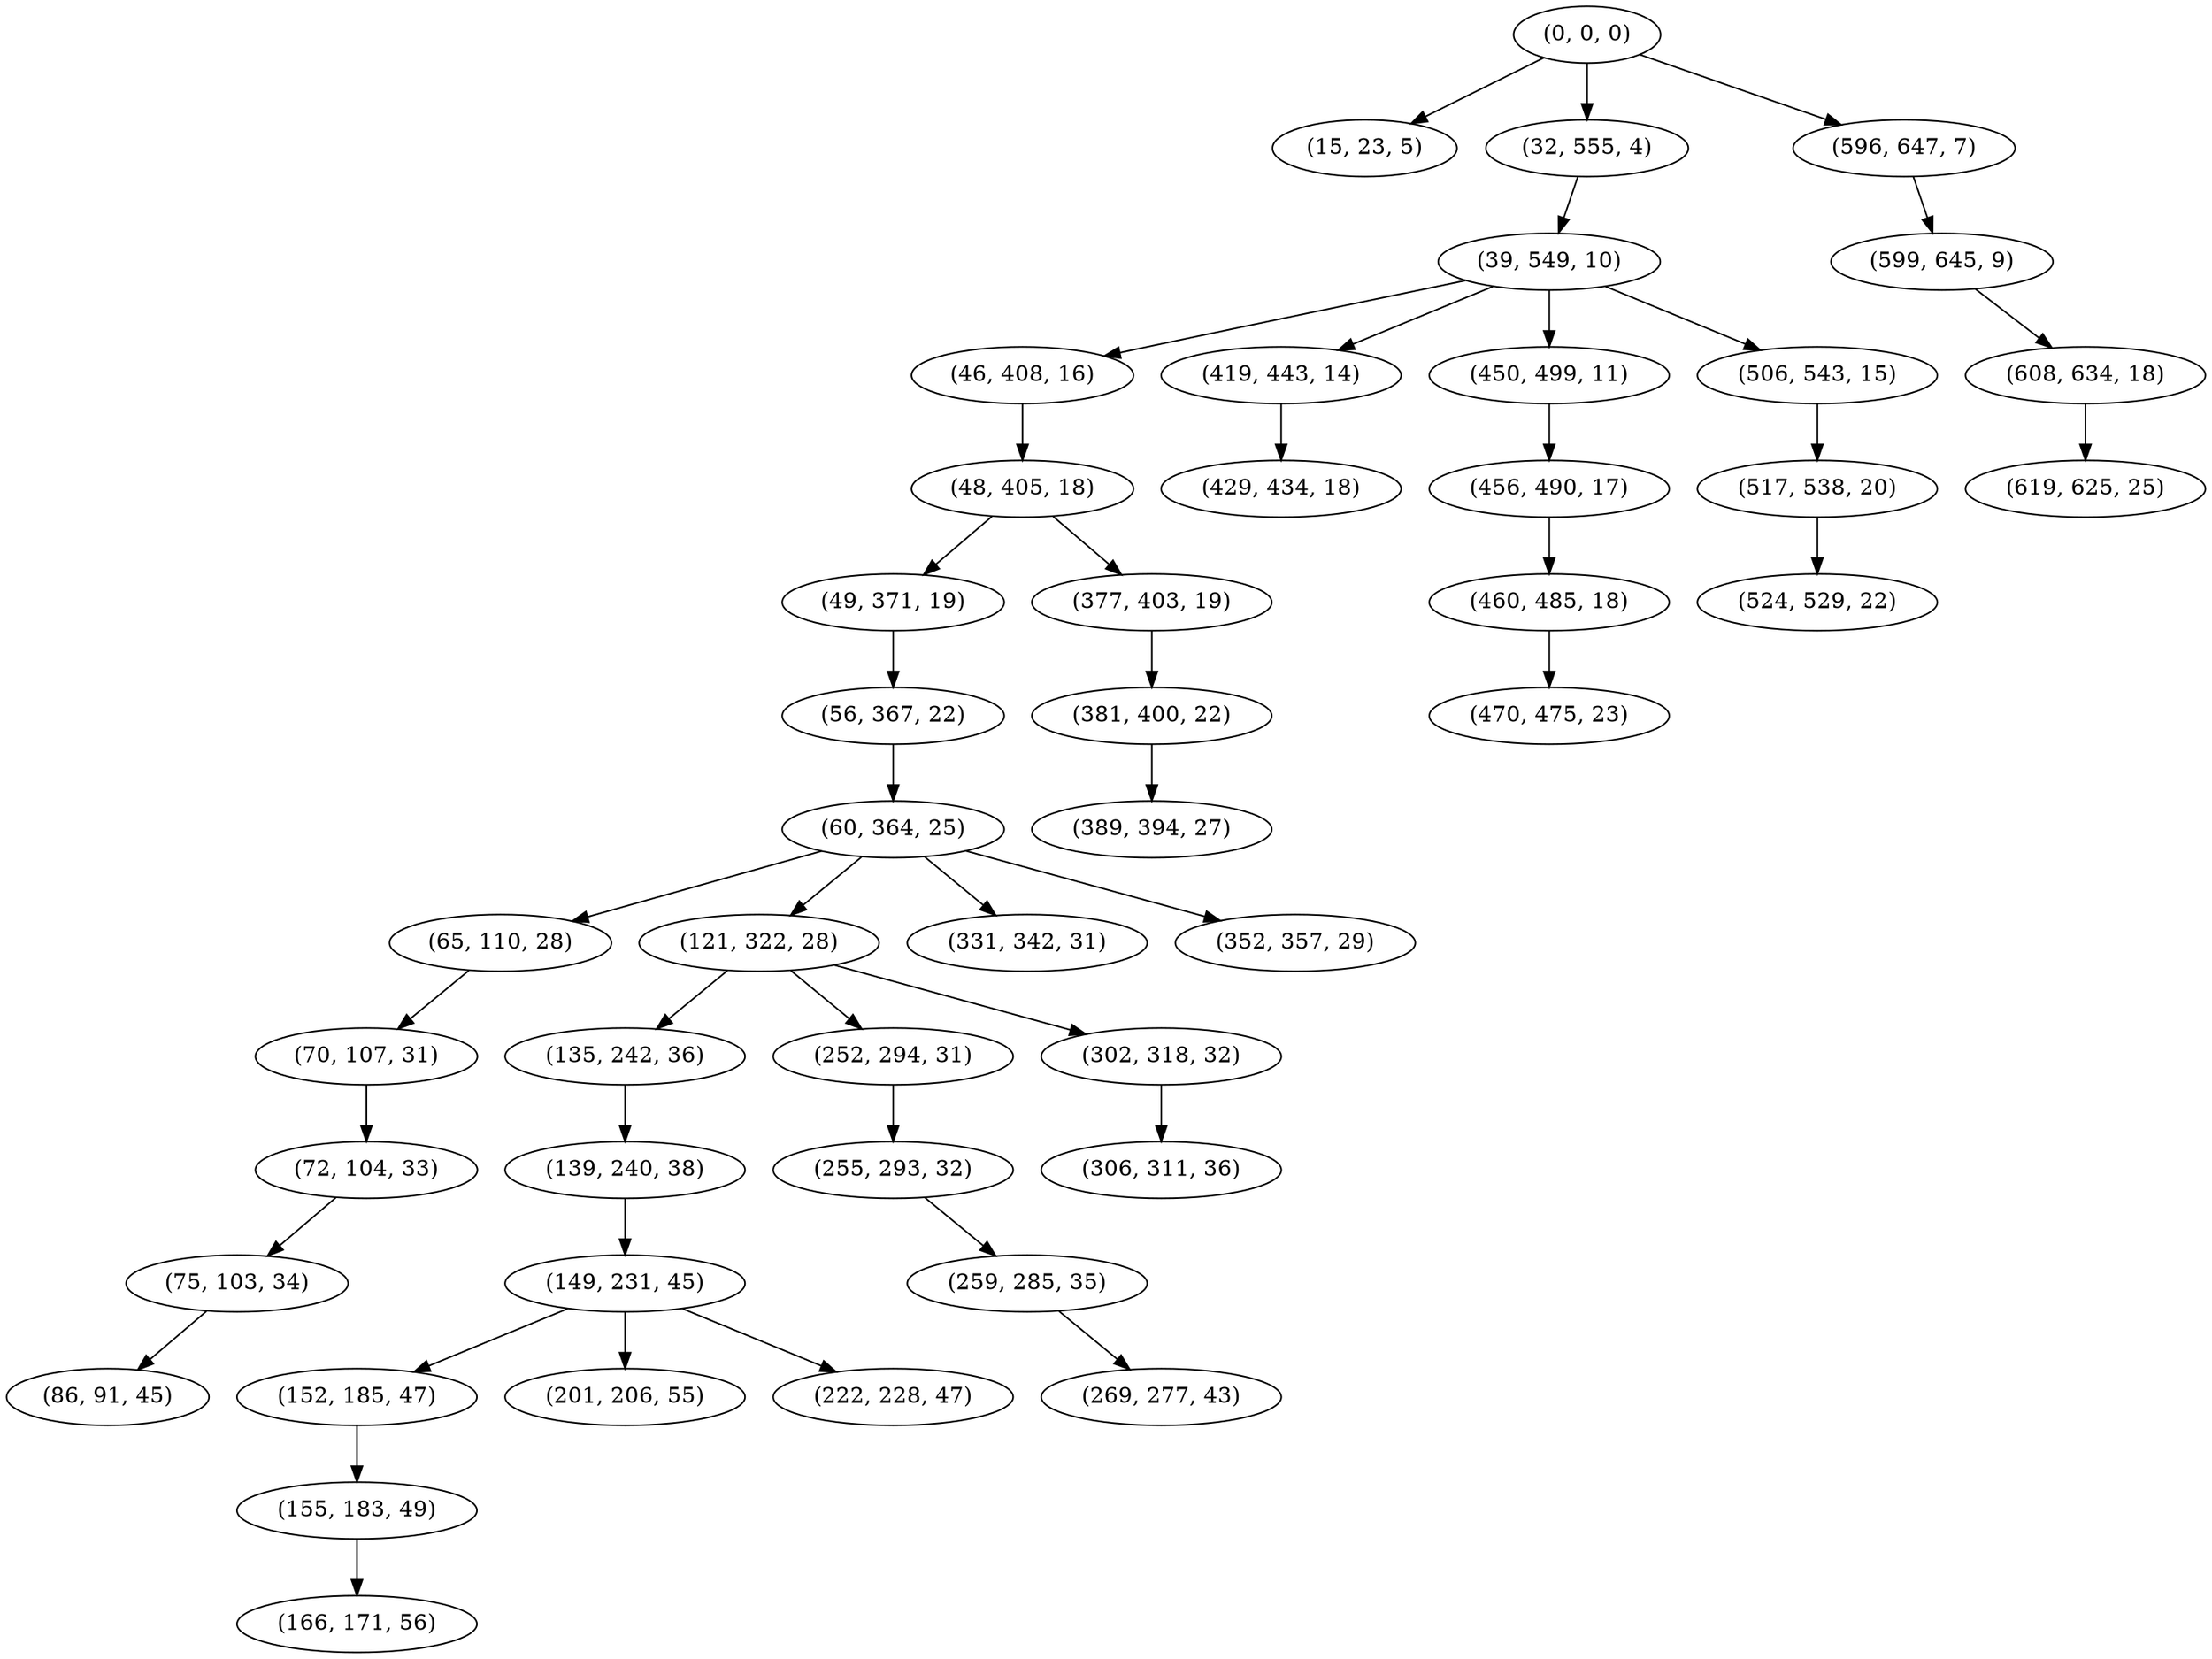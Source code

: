 digraph tree {
    "(0, 0, 0)";
    "(15, 23, 5)";
    "(32, 555, 4)";
    "(39, 549, 10)";
    "(46, 408, 16)";
    "(48, 405, 18)";
    "(49, 371, 19)";
    "(56, 367, 22)";
    "(60, 364, 25)";
    "(65, 110, 28)";
    "(70, 107, 31)";
    "(72, 104, 33)";
    "(75, 103, 34)";
    "(86, 91, 45)";
    "(121, 322, 28)";
    "(135, 242, 36)";
    "(139, 240, 38)";
    "(149, 231, 45)";
    "(152, 185, 47)";
    "(155, 183, 49)";
    "(166, 171, 56)";
    "(201, 206, 55)";
    "(222, 228, 47)";
    "(252, 294, 31)";
    "(255, 293, 32)";
    "(259, 285, 35)";
    "(269, 277, 43)";
    "(302, 318, 32)";
    "(306, 311, 36)";
    "(331, 342, 31)";
    "(352, 357, 29)";
    "(377, 403, 19)";
    "(381, 400, 22)";
    "(389, 394, 27)";
    "(419, 443, 14)";
    "(429, 434, 18)";
    "(450, 499, 11)";
    "(456, 490, 17)";
    "(460, 485, 18)";
    "(470, 475, 23)";
    "(506, 543, 15)";
    "(517, 538, 20)";
    "(524, 529, 22)";
    "(596, 647, 7)";
    "(599, 645, 9)";
    "(608, 634, 18)";
    "(619, 625, 25)";
    "(0, 0, 0)" -> "(15, 23, 5)";
    "(0, 0, 0)" -> "(32, 555, 4)";
    "(0, 0, 0)" -> "(596, 647, 7)";
    "(32, 555, 4)" -> "(39, 549, 10)";
    "(39, 549, 10)" -> "(46, 408, 16)";
    "(39, 549, 10)" -> "(419, 443, 14)";
    "(39, 549, 10)" -> "(450, 499, 11)";
    "(39, 549, 10)" -> "(506, 543, 15)";
    "(46, 408, 16)" -> "(48, 405, 18)";
    "(48, 405, 18)" -> "(49, 371, 19)";
    "(48, 405, 18)" -> "(377, 403, 19)";
    "(49, 371, 19)" -> "(56, 367, 22)";
    "(56, 367, 22)" -> "(60, 364, 25)";
    "(60, 364, 25)" -> "(65, 110, 28)";
    "(60, 364, 25)" -> "(121, 322, 28)";
    "(60, 364, 25)" -> "(331, 342, 31)";
    "(60, 364, 25)" -> "(352, 357, 29)";
    "(65, 110, 28)" -> "(70, 107, 31)";
    "(70, 107, 31)" -> "(72, 104, 33)";
    "(72, 104, 33)" -> "(75, 103, 34)";
    "(75, 103, 34)" -> "(86, 91, 45)";
    "(121, 322, 28)" -> "(135, 242, 36)";
    "(121, 322, 28)" -> "(252, 294, 31)";
    "(121, 322, 28)" -> "(302, 318, 32)";
    "(135, 242, 36)" -> "(139, 240, 38)";
    "(139, 240, 38)" -> "(149, 231, 45)";
    "(149, 231, 45)" -> "(152, 185, 47)";
    "(149, 231, 45)" -> "(201, 206, 55)";
    "(149, 231, 45)" -> "(222, 228, 47)";
    "(152, 185, 47)" -> "(155, 183, 49)";
    "(155, 183, 49)" -> "(166, 171, 56)";
    "(252, 294, 31)" -> "(255, 293, 32)";
    "(255, 293, 32)" -> "(259, 285, 35)";
    "(259, 285, 35)" -> "(269, 277, 43)";
    "(302, 318, 32)" -> "(306, 311, 36)";
    "(377, 403, 19)" -> "(381, 400, 22)";
    "(381, 400, 22)" -> "(389, 394, 27)";
    "(419, 443, 14)" -> "(429, 434, 18)";
    "(450, 499, 11)" -> "(456, 490, 17)";
    "(456, 490, 17)" -> "(460, 485, 18)";
    "(460, 485, 18)" -> "(470, 475, 23)";
    "(506, 543, 15)" -> "(517, 538, 20)";
    "(517, 538, 20)" -> "(524, 529, 22)";
    "(596, 647, 7)" -> "(599, 645, 9)";
    "(599, 645, 9)" -> "(608, 634, 18)";
    "(608, 634, 18)" -> "(619, 625, 25)";
}
